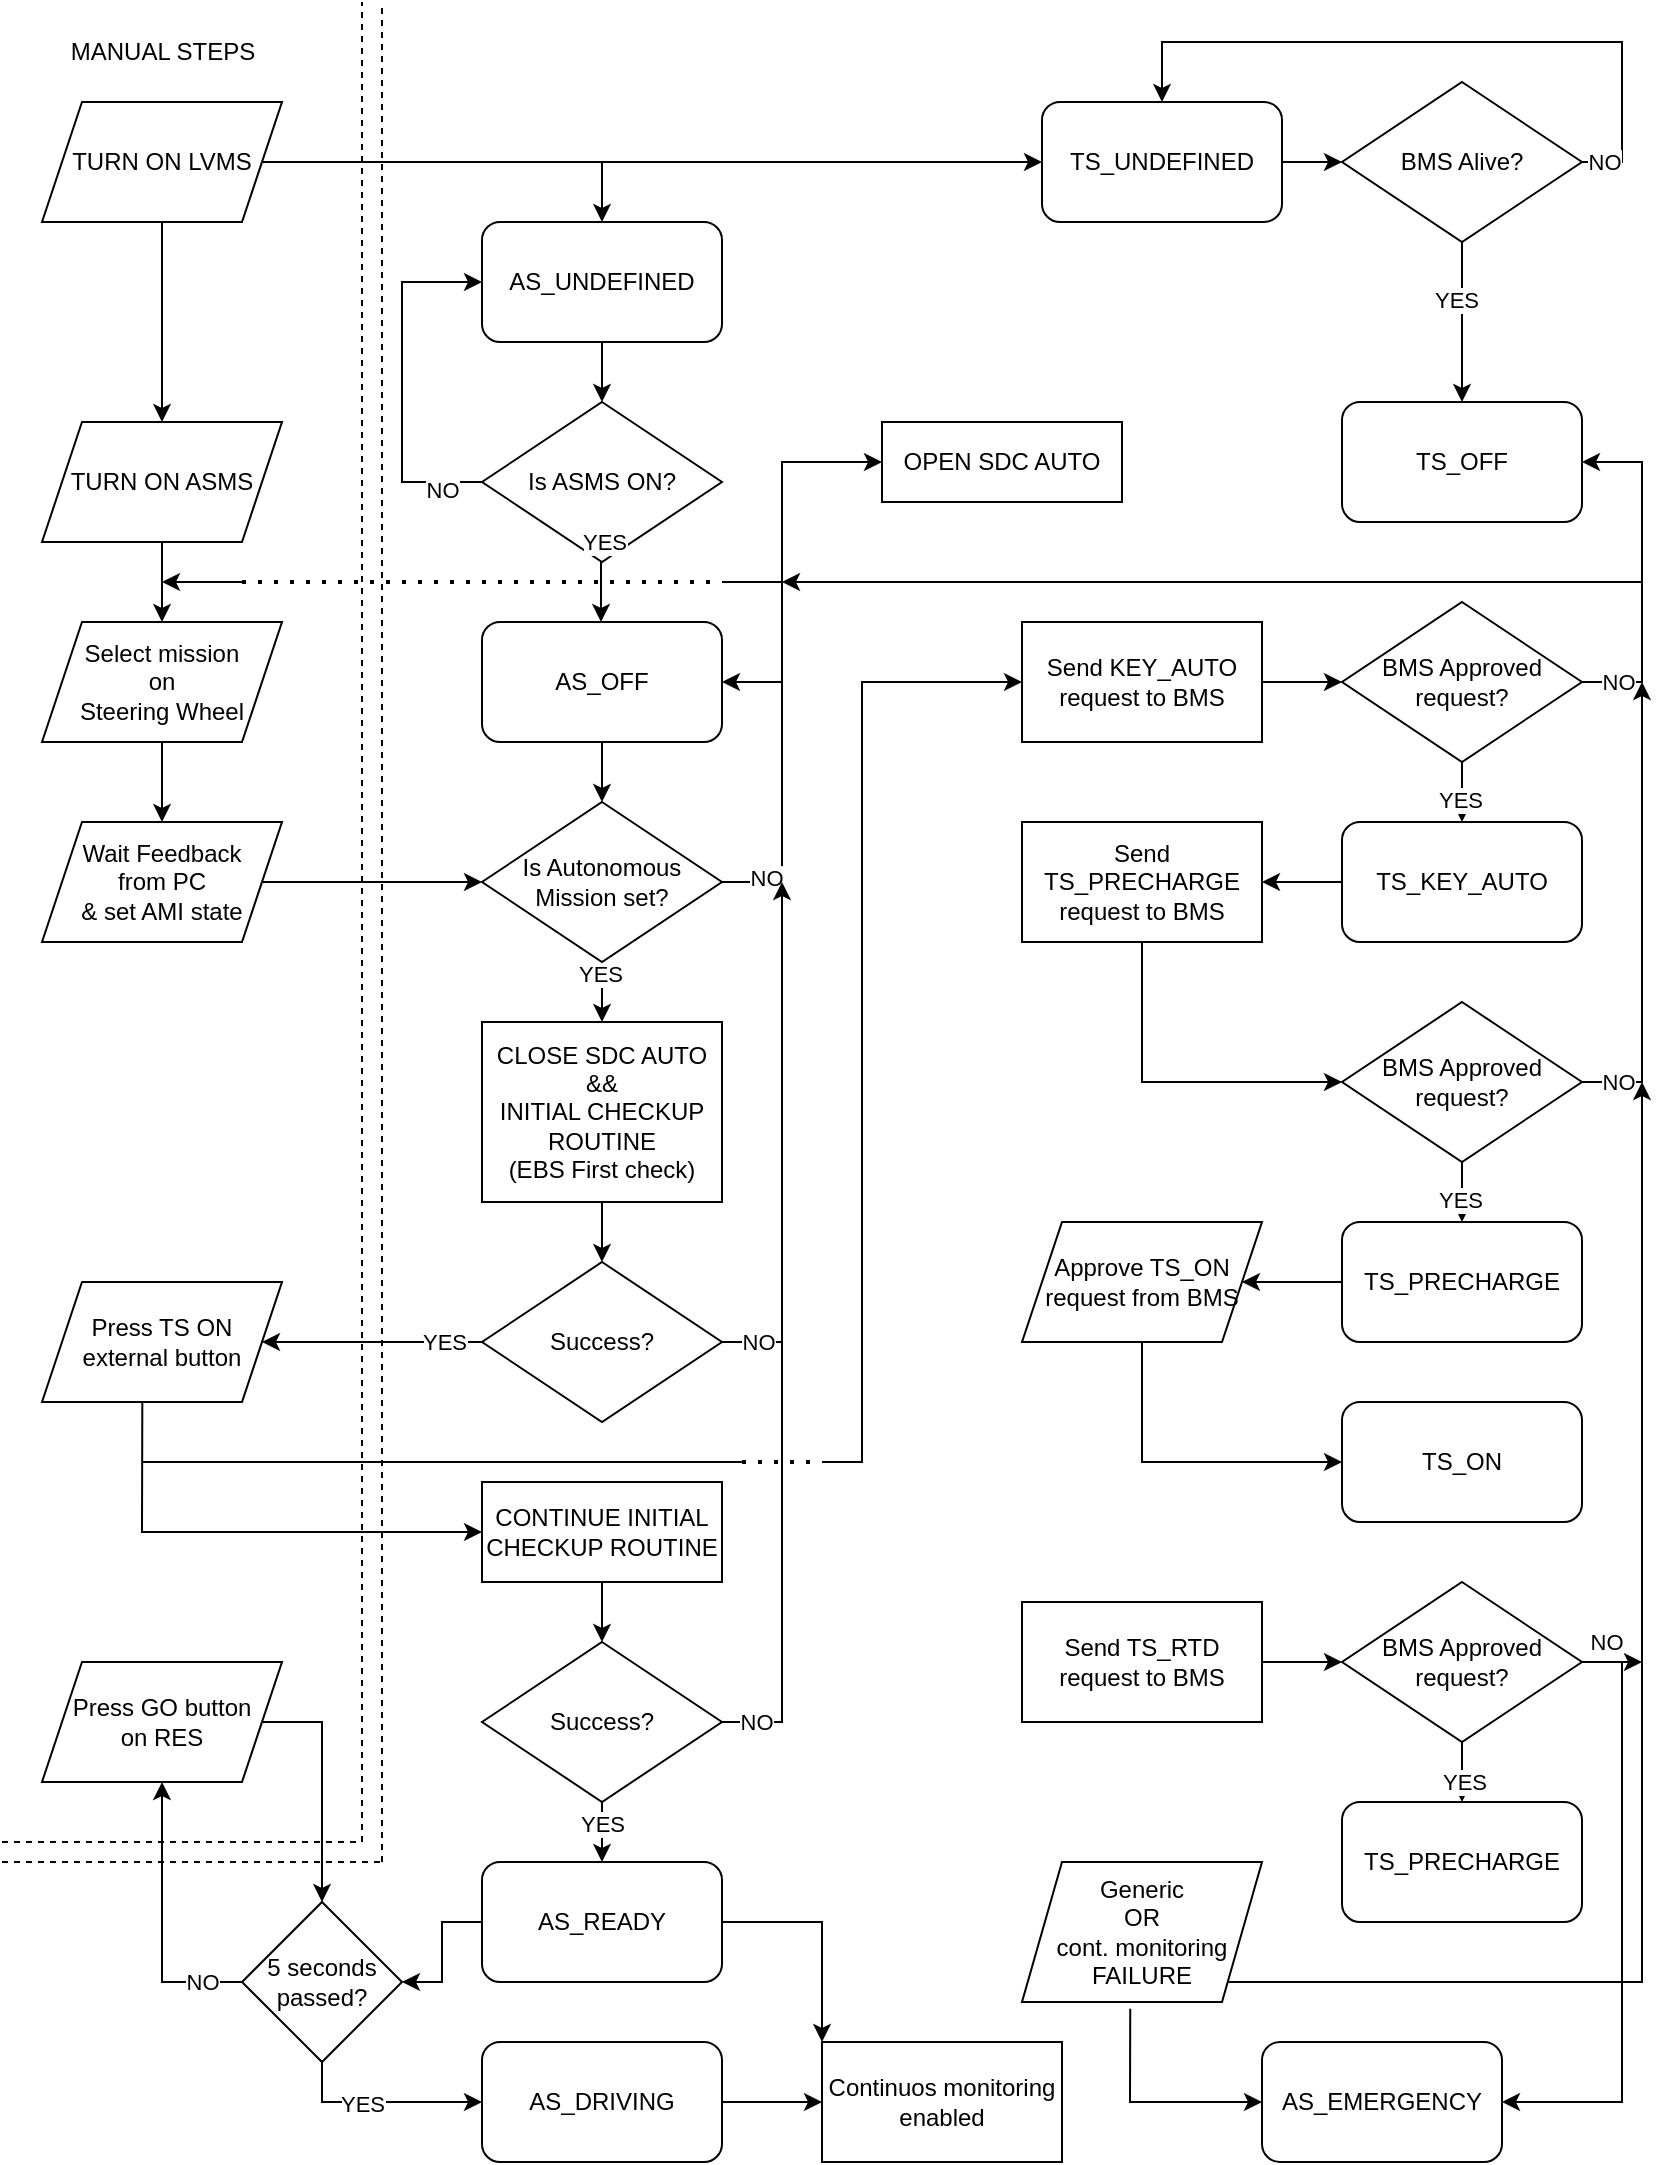 <mxfile version="21.5.2" type="github">
  <diagram id="wFE0QG_FPsp0jaGvCLVb" name="Page-1">
    <mxGraphModel dx="1847" dy="1017" grid="1" gridSize="10" guides="1" tooltips="1" connect="1" arrows="1" fold="1" page="1" pageScale="1" pageWidth="850" pageHeight="1100" math="0" shadow="0">
      <root>
        <mxCell id="0" />
        <mxCell id="1" parent="0" />
        <mxCell id="HtQzeRCKGmPrhKEDWQ4s-1" value="AS_UNDEFINED" style="rounded=1;whiteSpace=wrap;html=1;" vertex="1" parent="1">
          <mxGeometry x="240" y="110" width="120" height="60" as="geometry" />
        </mxCell>
        <mxCell id="HtQzeRCKGmPrhKEDWQ4s-166" value="" style="edgeStyle=orthogonalEdgeStyle;rounded=0;orthogonalLoop=1;jettySize=auto;html=1;" edge="1" parent="1" source="HtQzeRCKGmPrhKEDWQ4s-5" target="HtQzeRCKGmPrhKEDWQ4s-12">
          <mxGeometry relative="1" as="geometry" />
        </mxCell>
        <mxCell id="HtQzeRCKGmPrhKEDWQ4s-5" value="TS_UNDEFINED" style="rounded=1;whiteSpace=wrap;html=1;" vertex="1" parent="1">
          <mxGeometry x="520" y="50" width="120" height="60" as="geometry" />
        </mxCell>
        <mxCell id="HtQzeRCKGmPrhKEDWQ4s-6" value="" style="endArrow=classic;html=1;rounded=0;entryX=0;entryY=0.5;entryDx=0;entryDy=0;" edge="1" parent="1" target="HtQzeRCKGmPrhKEDWQ4s-5">
          <mxGeometry width="50" height="50" relative="1" as="geometry">
            <mxPoint x="300" y="80" as="sourcePoint" />
            <mxPoint x="570" y="270" as="targetPoint" />
            <Array as="points">
              <mxPoint x="390" y="80" />
            </Array>
          </mxGeometry>
        </mxCell>
        <mxCell id="HtQzeRCKGmPrhKEDWQ4s-46" value="" style="edgeStyle=orthogonalEdgeStyle;rounded=0;orthogonalLoop=1;jettySize=auto;html=1;" edge="1" parent="1" source="HtQzeRCKGmPrhKEDWQ4s-8" target="HtQzeRCKGmPrhKEDWQ4s-45">
          <mxGeometry relative="1" as="geometry" />
        </mxCell>
        <mxCell id="HtQzeRCKGmPrhKEDWQ4s-8" value="TURN ON LVMS" style="shape=parallelogram;perimeter=parallelogramPerimeter;whiteSpace=wrap;html=1;fixedSize=1;" vertex="1" parent="1">
          <mxGeometry x="20" y="50" width="120" height="60" as="geometry" />
        </mxCell>
        <mxCell id="HtQzeRCKGmPrhKEDWQ4s-169" value="" style="edgeStyle=orthogonalEdgeStyle;rounded=0;orthogonalLoop=1;jettySize=auto;html=1;" edge="1" parent="1" source="HtQzeRCKGmPrhKEDWQ4s-12" target="HtQzeRCKGmPrhKEDWQ4s-19">
          <mxGeometry relative="1" as="geometry" />
        </mxCell>
        <mxCell id="HtQzeRCKGmPrhKEDWQ4s-170" value="YES" style="edgeLabel;html=1;align=center;verticalAlign=middle;resizable=0;points=[];" vertex="1" connectable="0" parent="HtQzeRCKGmPrhKEDWQ4s-169">
          <mxGeometry x="-0.293" y="-3" relative="1" as="geometry">
            <mxPoint as="offset" />
          </mxGeometry>
        </mxCell>
        <mxCell id="HtQzeRCKGmPrhKEDWQ4s-12" value="BMS Alive?" style="rhombus;whiteSpace=wrap;html=1;" vertex="1" parent="1">
          <mxGeometry x="670" y="40" width="120" height="80" as="geometry" />
        </mxCell>
        <mxCell id="HtQzeRCKGmPrhKEDWQ4s-19" value="TS_OFF" style="rounded=1;whiteSpace=wrap;html=1;" vertex="1" parent="1">
          <mxGeometry x="670" y="200" width="120" height="60" as="geometry" />
        </mxCell>
        <mxCell id="HtQzeRCKGmPrhKEDWQ4s-20" value="Is ASMS ON?" style="rhombus;whiteSpace=wrap;html=1;" vertex="1" parent="1">
          <mxGeometry x="240" y="200" width="120" height="80" as="geometry" />
        </mxCell>
        <mxCell id="HtQzeRCKGmPrhKEDWQ4s-21" value="" style="endArrow=classic;html=1;rounded=0;exitX=0.5;exitY=1;exitDx=0;exitDy=0;entryX=0.5;entryY=0;entryDx=0;entryDy=0;" edge="1" parent="1" source="HtQzeRCKGmPrhKEDWQ4s-1" target="HtQzeRCKGmPrhKEDWQ4s-20">
          <mxGeometry width="50" height="50" relative="1" as="geometry">
            <mxPoint x="560" y="370" as="sourcePoint" />
            <mxPoint x="610" y="320" as="targetPoint" />
          </mxGeometry>
        </mxCell>
        <mxCell id="HtQzeRCKGmPrhKEDWQ4s-22" value="" style="endArrow=classic;html=1;rounded=0;exitX=0;exitY=0.5;exitDx=0;exitDy=0;entryX=0;entryY=0.5;entryDx=0;entryDy=0;" edge="1" parent="1" source="HtQzeRCKGmPrhKEDWQ4s-20" target="HtQzeRCKGmPrhKEDWQ4s-1">
          <mxGeometry width="50" height="50" relative="1" as="geometry">
            <mxPoint x="560" y="370" as="sourcePoint" />
            <mxPoint x="200" y="140" as="targetPoint" />
            <Array as="points">
              <mxPoint x="200" y="240" />
              <mxPoint x="200" y="140" />
            </Array>
          </mxGeometry>
        </mxCell>
        <mxCell id="HtQzeRCKGmPrhKEDWQ4s-23" value="NO" style="edgeLabel;html=1;align=center;verticalAlign=middle;resizable=0;points=[];" vertex="1" connectable="0" parent="HtQzeRCKGmPrhKEDWQ4s-22">
          <mxGeometry x="-0.771" y="4" relative="1" as="geometry">
            <mxPoint as="offset" />
          </mxGeometry>
        </mxCell>
        <mxCell id="HtQzeRCKGmPrhKEDWQ4s-34" value="" style="endArrow=classic;html=1;rounded=0;exitX=0.5;exitY=1;exitDx=0;exitDy=0;entryX=0.5;entryY=0;entryDx=0;entryDy=0;" edge="1" parent="1">
          <mxGeometry width="50" height="50" relative="1" as="geometry">
            <mxPoint x="299.5" y="280" as="sourcePoint" />
            <mxPoint x="299.5" y="310" as="targetPoint" />
          </mxGeometry>
        </mxCell>
        <mxCell id="HtQzeRCKGmPrhKEDWQ4s-40" value="YES" style="edgeLabel;html=1;align=center;verticalAlign=middle;resizable=0;points=[];" vertex="1" connectable="0" parent="HtQzeRCKGmPrhKEDWQ4s-34">
          <mxGeometry x="-0.254" y="1" relative="1" as="geometry">
            <mxPoint y="-21" as="offset" />
          </mxGeometry>
        </mxCell>
        <mxCell id="HtQzeRCKGmPrhKEDWQ4s-51" value="" style="edgeStyle=orthogonalEdgeStyle;rounded=0;orthogonalLoop=1;jettySize=auto;html=1;" edge="1" parent="1" source="HtQzeRCKGmPrhKEDWQ4s-38" target="HtQzeRCKGmPrhKEDWQ4s-50">
          <mxGeometry relative="1" as="geometry" />
        </mxCell>
        <mxCell id="HtQzeRCKGmPrhKEDWQ4s-38" value="AS_OFF" style="rounded=1;whiteSpace=wrap;html=1;" vertex="1" parent="1">
          <mxGeometry x="240" y="310" width="120" height="60" as="geometry" />
        </mxCell>
        <mxCell id="HtQzeRCKGmPrhKEDWQ4s-49" value="" style="edgeStyle=orthogonalEdgeStyle;rounded=0;orthogonalLoop=1;jettySize=auto;html=1;" edge="1" parent="1" source="HtQzeRCKGmPrhKEDWQ4s-41" target="HtQzeRCKGmPrhKEDWQ4s-48">
          <mxGeometry relative="1" as="geometry" />
        </mxCell>
        <mxCell id="HtQzeRCKGmPrhKEDWQ4s-41" value="Select mission&lt;br&gt;on&lt;br&gt;Steering Wheel" style="shape=parallelogram;perimeter=parallelogramPerimeter;whiteSpace=wrap;html=1;fixedSize=1;" vertex="1" parent="1">
          <mxGeometry x="20" y="310" width="120" height="60" as="geometry" />
        </mxCell>
        <mxCell id="HtQzeRCKGmPrhKEDWQ4s-47" value="" style="edgeStyle=orthogonalEdgeStyle;rounded=0;orthogonalLoop=1;jettySize=auto;html=1;" edge="1" parent="1" source="HtQzeRCKGmPrhKEDWQ4s-45" target="HtQzeRCKGmPrhKEDWQ4s-41">
          <mxGeometry relative="1" as="geometry" />
        </mxCell>
        <mxCell id="HtQzeRCKGmPrhKEDWQ4s-45" value="TURN ON ASMS" style="shape=parallelogram;perimeter=parallelogramPerimeter;whiteSpace=wrap;html=1;fixedSize=1;" vertex="1" parent="1">
          <mxGeometry x="20" y="210" width="120" height="60" as="geometry" />
        </mxCell>
        <mxCell id="HtQzeRCKGmPrhKEDWQ4s-52" value="" style="edgeStyle=orthogonalEdgeStyle;rounded=0;orthogonalLoop=1;jettySize=auto;html=1;entryX=0;entryY=0.5;entryDx=0;entryDy=0;" edge="1" parent="1" source="HtQzeRCKGmPrhKEDWQ4s-48" target="HtQzeRCKGmPrhKEDWQ4s-50">
          <mxGeometry relative="1" as="geometry">
            <Array as="points">
              <mxPoint x="210" y="440" />
              <mxPoint x="210" y="440" />
            </Array>
          </mxGeometry>
        </mxCell>
        <mxCell id="HtQzeRCKGmPrhKEDWQ4s-48" value="Wait Feedback&lt;br&gt;from PC&lt;br&gt;&amp;amp; set AMI state" style="shape=parallelogram;perimeter=parallelogramPerimeter;whiteSpace=wrap;html=1;fixedSize=1;" vertex="1" parent="1">
          <mxGeometry x="20" y="410" width="120" height="60" as="geometry" />
        </mxCell>
        <mxCell id="HtQzeRCKGmPrhKEDWQ4s-57" value="" style="edgeStyle=orthogonalEdgeStyle;rounded=0;orthogonalLoop=1;jettySize=auto;html=1;" edge="1" parent="1" source="HtQzeRCKGmPrhKEDWQ4s-50" target="HtQzeRCKGmPrhKEDWQ4s-55">
          <mxGeometry relative="1" as="geometry" />
        </mxCell>
        <mxCell id="HtQzeRCKGmPrhKEDWQ4s-58" value="YES" style="edgeLabel;html=1;align=center;verticalAlign=middle;resizable=0;points=[];" vertex="1" connectable="0" parent="HtQzeRCKGmPrhKEDWQ4s-57">
          <mxGeometry x="-0.775" y="-1" relative="1" as="geometry">
            <mxPoint as="offset" />
          </mxGeometry>
        </mxCell>
        <mxCell id="HtQzeRCKGmPrhKEDWQ4s-50" value="Is Autonomous Mission set?" style="rhombus;whiteSpace=wrap;html=1;" vertex="1" parent="1">
          <mxGeometry x="240" y="400" width="120" height="80" as="geometry" />
        </mxCell>
        <mxCell id="HtQzeRCKGmPrhKEDWQ4s-53" value="" style="endArrow=classic;html=1;rounded=0;exitX=1;exitY=0.5;exitDx=0;exitDy=0;" edge="1" parent="1" source="HtQzeRCKGmPrhKEDWQ4s-50">
          <mxGeometry width="50" height="50" relative="1" as="geometry">
            <mxPoint x="390" y="340" as="sourcePoint" />
            <mxPoint x="360" y="340" as="targetPoint" />
            <Array as="points">
              <mxPoint x="390" y="440" />
              <mxPoint x="390" y="390" />
              <mxPoint x="390" y="340" />
            </Array>
          </mxGeometry>
        </mxCell>
        <mxCell id="HtQzeRCKGmPrhKEDWQ4s-54" value="NO" style="edgeLabel;html=1;align=center;verticalAlign=middle;resizable=0;points=[];" vertex="1" connectable="0" parent="HtQzeRCKGmPrhKEDWQ4s-53">
          <mxGeometry x="-0.73" y="2" relative="1" as="geometry">
            <mxPoint as="offset" />
          </mxGeometry>
        </mxCell>
        <mxCell id="HtQzeRCKGmPrhKEDWQ4s-65" value="" style="edgeStyle=orthogonalEdgeStyle;rounded=0;orthogonalLoop=1;jettySize=auto;html=1;" edge="1" parent="1" source="HtQzeRCKGmPrhKEDWQ4s-55" target="HtQzeRCKGmPrhKEDWQ4s-61">
          <mxGeometry relative="1" as="geometry" />
        </mxCell>
        <mxCell id="HtQzeRCKGmPrhKEDWQ4s-55" value="CLOSE SDC AUTO&lt;br&gt;&amp;amp;&amp;amp;&lt;br&gt;INITIAL CHECKUP ROUTINE&lt;br&gt;(EBS First check)" style="rounded=0;whiteSpace=wrap;html=1;" vertex="1" parent="1">
          <mxGeometry x="240" y="510" width="120" height="90" as="geometry" />
        </mxCell>
        <mxCell id="HtQzeRCKGmPrhKEDWQ4s-59" value="Press TS ON&lt;br&gt;external button" style="shape=parallelogram;perimeter=parallelogramPerimeter;whiteSpace=wrap;html=1;fixedSize=1;" vertex="1" parent="1">
          <mxGeometry x="20" y="640" width="120" height="60" as="geometry" />
        </mxCell>
        <mxCell id="HtQzeRCKGmPrhKEDWQ4s-61" value="Success?" style="rhombus;whiteSpace=wrap;html=1;" vertex="1" parent="1">
          <mxGeometry x="240" y="630" width="120" height="80" as="geometry" />
        </mxCell>
        <mxCell id="HtQzeRCKGmPrhKEDWQ4s-67" value="" style="endArrow=classic;html=1;rounded=0;exitX=1;exitY=0.5;exitDx=0;exitDy=0;" edge="1" parent="1" source="HtQzeRCKGmPrhKEDWQ4s-61">
          <mxGeometry width="50" height="50" relative="1" as="geometry">
            <mxPoint x="390" y="590" as="sourcePoint" />
            <mxPoint x="390" y="440" as="targetPoint" />
            <Array as="points">
              <mxPoint x="390" y="670" />
            </Array>
          </mxGeometry>
        </mxCell>
        <mxCell id="HtQzeRCKGmPrhKEDWQ4s-68" value="NO" style="edgeLabel;html=1;align=center;verticalAlign=middle;resizable=0;points=[];" vertex="1" connectable="0" parent="HtQzeRCKGmPrhKEDWQ4s-67">
          <mxGeometry x="-0.866" relative="1" as="geometry">
            <mxPoint as="offset" />
          </mxGeometry>
        </mxCell>
        <mxCell id="HtQzeRCKGmPrhKEDWQ4s-71" value="" style="endArrow=none;html=1;rounded=0;" edge="1" parent="1">
          <mxGeometry width="50" height="50" relative="1" as="geometry">
            <mxPoint x="390" y="340" as="sourcePoint" />
            <mxPoint x="360" y="290" as="targetPoint" />
            <Array as="points">
              <mxPoint x="390" y="290" />
            </Array>
          </mxGeometry>
        </mxCell>
        <mxCell id="HtQzeRCKGmPrhKEDWQ4s-72" value="" style="endArrow=none;dashed=1;html=1;dashPattern=1 3;strokeWidth=2;rounded=0;" edge="1" parent="1">
          <mxGeometry width="50" height="50" relative="1" as="geometry">
            <mxPoint x="120" y="290" as="sourcePoint" />
            <mxPoint x="360" y="290" as="targetPoint" />
          </mxGeometry>
        </mxCell>
        <mxCell id="HtQzeRCKGmPrhKEDWQ4s-73" value="" style="endArrow=classic;html=1;rounded=0;" edge="1" parent="1">
          <mxGeometry width="50" height="50" relative="1" as="geometry">
            <mxPoint x="120" y="290" as="sourcePoint" />
            <mxPoint x="80" y="290" as="targetPoint" />
          </mxGeometry>
        </mxCell>
        <mxCell id="HtQzeRCKGmPrhKEDWQ4s-74" value="" style="endArrow=classic;html=1;rounded=0;exitX=0;exitY=0.5;exitDx=0;exitDy=0;entryX=1;entryY=0.5;entryDx=0;entryDy=0;" edge="1" parent="1" source="HtQzeRCKGmPrhKEDWQ4s-61" target="HtQzeRCKGmPrhKEDWQ4s-59">
          <mxGeometry width="50" height="50" relative="1" as="geometry">
            <mxPoint x="390" y="590" as="sourcePoint" />
            <mxPoint x="440" y="540" as="targetPoint" />
          </mxGeometry>
        </mxCell>
        <mxCell id="HtQzeRCKGmPrhKEDWQ4s-75" value="YES" style="edgeLabel;html=1;align=center;verticalAlign=middle;resizable=0;points=[];" vertex="1" connectable="0" parent="HtQzeRCKGmPrhKEDWQ4s-74">
          <mxGeometry x="0.065" y="2" relative="1" as="geometry">
            <mxPoint x="39" y="-2" as="offset" />
          </mxGeometry>
        </mxCell>
        <mxCell id="HtQzeRCKGmPrhKEDWQ4s-79" value="" style="edgeStyle=orthogonalEdgeStyle;rounded=0;orthogonalLoop=1;jettySize=auto;html=1;" edge="1" parent="1" source="HtQzeRCKGmPrhKEDWQ4s-76" target="HtQzeRCKGmPrhKEDWQ4s-78">
          <mxGeometry relative="1" as="geometry" />
        </mxCell>
        <mxCell id="HtQzeRCKGmPrhKEDWQ4s-76" value="CONTINUE INITIAL CHECKUP ROUTINE" style="rounded=0;whiteSpace=wrap;html=1;" vertex="1" parent="1">
          <mxGeometry x="240" y="740" width="120" height="50" as="geometry" />
        </mxCell>
        <mxCell id="HtQzeRCKGmPrhKEDWQ4s-77" value="" style="endArrow=classic;html=1;rounded=0;exitX=0.418;exitY=1.008;exitDx=0;exitDy=0;exitPerimeter=0;entryX=0;entryY=0.5;entryDx=0;entryDy=0;" edge="1" parent="1" source="HtQzeRCKGmPrhKEDWQ4s-59" target="HtQzeRCKGmPrhKEDWQ4s-76">
          <mxGeometry width="50" height="50" relative="1" as="geometry">
            <mxPoint x="390" y="660" as="sourcePoint" />
            <mxPoint x="440" y="610" as="targetPoint" />
            <Array as="points">
              <mxPoint x="70" y="765" />
            </Array>
          </mxGeometry>
        </mxCell>
        <mxCell id="HtQzeRCKGmPrhKEDWQ4s-78" value="Success?" style="rhombus;whiteSpace=wrap;html=1;" vertex="1" parent="1">
          <mxGeometry x="240" y="820" width="120" height="80" as="geometry" />
        </mxCell>
        <mxCell id="HtQzeRCKGmPrhKEDWQ4s-80" value="" style="endArrow=none;html=1;rounded=0;exitX=1;exitY=0.5;exitDx=0;exitDy=0;" edge="1" parent="1" source="HtQzeRCKGmPrhKEDWQ4s-78">
          <mxGeometry width="50" height="50" relative="1" as="geometry">
            <mxPoint x="390" y="770" as="sourcePoint" />
            <mxPoint x="390" y="670" as="targetPoint" />
            <Array as="points">
              <mxPoint x="390" y="860" />
            </Array>
          </mxGeometry>
        </mxCell>
        <mxCell id="HtQzeRCKGmPrhKEDWQ4s-81" value="NO" style="edgeLabel;html=1;align=center;verticalAlign=middle;resizable=0;points=[];" vertex="1" connectable="0" parent="HtQzeRCKGmPrhKEDWQ4s-80">
          <mxGeometry x="-0.851" relative="1" as="geometry">
            <mxPoint as="offset" />
          </mxGeometry>
        </mxCell>
        <mxCell id="HtQzeRCKGmPrhKEDWQ4s-84" value="OPEN SDC AUTO" style="rounded=0;whiteSpace=wrap;html=1;" vertex="1" parent="1">
          <mxGeometry x="440" y="210" width="120" height="40" as="geometry" />
        </mxCell>
        <mxCell id="HtQzeRCKGmPrhKEDWQ4s-151" value="" style="edgeStyle=orthogonalEdgeStyle;rounded=0;orthogonalLoop=1;jettySize=auto;html=1;" edge="1" parent="1" source="HtQzeRCKGmPrhKEDWQ4s-86" target="HtQzeRCKGmPrhKEDWQ4s-150">
          <mxGeometry relative="1" as="geometry" />
        </mxCell>
        <mxCell id="HtQzeRCKGmPrhKEDWQ4s-86" value="AS_READY" style="rounded=1;whiteSpace=wrap;html=1;" vertex="1" parent="1">
          <mxGeometry x="240" y="930" width="120" height="60" as="geometry" />
        </mxCell>
        <mxCell id="HtQzeRCKGmPrhKEDWQ4s-87" value="" style="endArrow=none;html=1;rounded=0;" edge="1" parent="1">
          <mxGeometry width="50" height="50" relative="1" as="geometry">
            <mxPoint x="70" y="730" as="sourcePoint" />
            <mxPoint x="130" y="730" as="targetPoint" />
          </mxGeometry>
        </mxCell>
        <mxCell id="HtQzeRCKGmPrhKEDWQ4s-95" value="BMS Approved request?" style="rhombus;whiteSpace=wrap;html=1;" vertex="1" parent="1">
          <mxGeometry x="670" y="300" width="120" height="80" as="geometry" />
        </mxCell>
        <mxCell id="HtQzeRCKGmPrhKEDWQ4s-99" value="" style="edgeStyle=orthogonalEdgeStyle;rounded=0;orthogonalLoop=1;jettySize=auto;html=1;exitX=0.5;exitY=1;exitDx=0;exitDy=0;" edge="1" parent="1" target="HtQzeRCKGmPrhKEDWQ4s-101" source="HtQzeRCKGmPrhKEDWQ4s-95">
          <mxGeometry relative="1" as="geometry">
            <mxPoint x="730" y="470" as="sourcePoint" />
          </mxGeometry>
        </mxCell>
        <mxCell id="HtQzeRCKGmPrhKEDWQ4s-100" value="YES" style="edgeLabel;html=1;align=center;verticalAlign=middle;resizable=0;points=[];" vertex="1" connectable="0" parent="HtQzeRCKGmPrhKEDWQ4s-99">
          <mxGeometry x="0.54" y="-1" relative="1" as="geometry">
            <mxPoint as="offset" />
          </mxGeometry>
        </mxCell>
        <mxCell id="HtQzeRCKGmPrhKEDWQ4s-116" value="" style="edgeStyle=orthogonalEdgeStyle;rounded=0;orthogonalLoop=1;jettySize=auto;html=1;" edge="1" parent="1" source="HtQzeRCKGmPrhKEDWQ4s-101" target="HtQzeRCKGmPrhKEDWQ4s-112">
          <mxGeometry relative="1" as="geometry" />
        </mxCell>
        <mxCell id="HtQzeRCKGmPrhKEDWQ4s-101" value="TS_KEY_AUTO" style="rounded=1;whiteSpace=wrap;html=1;" vertex="1" parent="1">
          <mxGeometry x="670" y="410" width="120" height="60" as="geometry" />
        </mxCell>
        <mxCell id="HtQzeRCKGmPrhKEDWQ4s-110" value="Continuos monitoring enabled" style="rounded=0;whiteSpace=wrap;html=1;" vertex="1" parent="1">
          <mxGeometry x="410" y="1020" width="120" height="60" as="geometry" />
        </mxCell>
        <mxCell id="HtQzeRCKGmPrhKEDWQ4s-112" value="Send TS_PRECHARGE request to BMS" style="rounded=0;whiteSpace=wrap;html=1;" vertex="1" parent="1">
          <mxGeometry x="510" y="410" width="120" height="60" as="geometry" />
        </mxCell>
        <mxCell id="HtQzeRCKGmPrhKEDWQ4s-114" value="" style="endArrow=classic;html=1;rounded=0;entryX=0;entryY=0.5;entryDx=0;entryDy=0;" edge="1" parent="1" target="HtQzeRCKGmPrhKEDWQ4s-102">
          <mxGeometry width="50" height="50" relative="1" as="geometry">
            <mxPoint x="410" y="730" as="sourcePoint" />
            <mxPoint x="630" y="430" as="targetPoint" />
            <Array as="points">
              <mxPoint x="430" y="730" />
              <mxPoint x="430" y="340" />
            </Array>
          </mxGeometry>
        </mxCell>
        <mxCell id="HtQzeRCKGmPrhKEDWQ4s-102" value="Send KEY_AUTO request to BMS" style="rounded=0;whiteSpace=wrap;html=1;" vertex="1" parent="1">
          <mxGeometry x="510" y="310" width="120" height="60" as="geometry" />
        </mxCell>
        <mxCell id="HtQzeRCKGmPrhKEDWQ4s-115" value="" style="endArrow=classic;html=1;rounded=0;exitX=1;exitY=0.5;exitDx=0;exitDy=0;entryX=0;entryY=0.5;entryDx=0;entryDy=0;" edge="1" parent="1" source="HtQzeRCKGmPrhKEDWQ4s-102" target="HtQzeRCKGmPrhKEDWQ4s-95">
          <mxGeometry width="50" height="50" relative="1" as="geometry">
            <mxPoint x="430" y="580" as="sourcePoint" />
            <mxPoint x="480" y="530" as="targetPoint" />
          </mxGeometry>
        </mxCell>
        <mxCell id="HtQzeRCKGmPrhKEDWQ4s-117" value="" style="endArrow=classic;html=1;rounded=0;exitX=1;exitY=0.5;exitDx=0;exitDy=0;entryX=1;entryY=0.5;entryDx=0;entryDy=0;" edge="1" parent="1" source="HtQzeRCKGmPrhKEDWQ4s-95" target="HtQzeRCKGmPrhKEDWQ4s-19">
          <mxGeometry width="50" height="50" relative="1" as="geometry">
            <mxPoint x="430" y="560" as="sourcePoint" />
            <mxPoint x="830" y="330" as="targetPoint" />
            <Array as="points">
              <mxPoint x="820" y="340" />
              <mxPoint x="820" y="230" />
            </Array>
          </mxGeometry>
        </mxCell>
        <mxCell id="HtQzeRCKGmPrhKEDWQ4s-118" value="NO" style="edgeLabel;html=1;align=center;verticalAlign=middle;resizable=0;points=[];" vertex="1" connectable="0" parent="HtQzeRCKGmPrhKEDWQ4s-117">
          <mxGeometry x="-0.795" relative="1" as="geometry">
            <mxPoint as="offset" />
          </mxGeometry>
        </mxCell>
        <mxCell id="HtQzeRCKGmPrhKEDWQ4s-120" value="" style="endArrow=classic;html=1;rounded=0;" edge="1" parent="1">
          <mxGeometry width="50" height="50" relative="1" as="geometry">
            <mxPoint x="820" y="290" as="sourcePoint" />
            <mxPoint x="390" y="290" as="targetPoint" />
          </mxGeometry>
        </mxCell>
        <mxCell id="HtQzeRCKGmPrhKEDWQ4s-121" value="BMS Approved request?" style="rhombus;whiteSpace=wrap;html=1;" vertex="1" parent="1">
          <mxGeometry x="670" y="500" width="120" height="80" as="geometry" />
        </mxCell>
        <mxCell id="HtQzeRCKGmPrhKEDWQ4s-122" value="" style="edgeStyle=orthogonalEdgeStyle;rounded=0;orthogonalLoop=1;jettySize=auto;html=1;exitX=0.5;exitY=1;exitDx=0;exitDy=0;" edge="1" parent="1" source="HtQzeRCKGmPrhKEDWQ4s-121" target="HtQzeRCKGmPrhKEDWQ4s-124">
          <mxGeometry relative="1" as="geometry">
            <mxPoint x="730" y="770" as="sourcePoint" />
          </mxGeometry>
        </mxCell>
        <mxCell id="HtQzeRCKGmPrhKEDWQ4s-123" value="YES" style="edgeLabel;html=1;align=center;verticalAlign=middle;resizable=0;points=[];" vertex="1" connectable="0" parent="HtQzeRCKGmPrhKEDWQ4s-122">
          <mxGeometry x="0.54" y="-1" relative="1" as="geometry">
            <mxPoint as="offset" />
          </mxGeometry>
        </mxCell>
        <mxCell id="HtQzeRCKGmPrhKEDWQ4s-131" value="" style="edgeStyle=orthogonalEdgeStyle;rounded=0;orthogonalLoop=1;jettySize=auto;html=1;" edge="1" parent="1" source="HtQzeRCKGmPrhKEDWQ4s-124" target="HtQzeRCKGmPrhKEDWQ4s-130">
          <mxGeometry relative="1" as="geometry" />
        </mxCell>
        <mxCell id="HtQzeRCKGmPrhKEDWQ4s-124" value="TS_PRECHARGE" style="rounded=1;whiteSpace=wrap;html=1;" vertex="1" parent="1">
          <mxGeometry x="670" y="610" width="120" height="60" as="geometry" />
        </mxCell>
        <mxCell id="HtQzeRCKGmPrhKEDWQ4s-126" value="" style="endArrow=classic;html=1;rounded=0;entryX=0;entryY=0.5;entryDx=0;entryDy=0;exitX=0.5;exitY=1;exitDx=0;exitDy=0;" edge="1" parent="1" source="HtQzeRCKGmPrhKEDWQ4s-112" target="HtQzeRCKGmPrhKEDWQ4s-121">
          <mxGeometry width="50" height="50" relative="1" as="geometry">
            <mxPoint x="430" y="460" as="sourcePoint" />
            <mxPoint x="480" y="410" as="targetPoint" />
            <Array as="points">
              <mxPoint x="570" y="540" />
            </Array>
          </mxGeometry>
        </mxCell>
        <mxCell id="HtQzeRCKGmPrhKEDWQ4s-127" value="" style="endArrow=classic;html=1;rounded=0;exitX=1;exitY=0.5;exitDx=0;exitDy=0;" edge="1" parent="1" source="HtQzeRCKGmPrhKEDWQ4s-121">
          <mxGeometry width="50" height="50" relative="1" as="geometry">
            <mxPoint x="430" y="460" as="sourcePoint" />
            <mxPoint x="820" y="340" as="targetPoint" />
            <Array as="points">
              <mxPoint x="820" y="540" />
            </Array>
          </mxGeometry>
        </mxCell>
        <mxCell id="HtQzeRCKGmPrhKEDWQ4s-129" value="NO" style="edgeLabel;html=1;align=center;verticalAlign=middle;resizable=0;points=[];" vertex="1" connectable="0" parent="HtQzeRCKGmPrhKEDWQ4s-127">
          <mxGeometry x="-0.843" relative="1" as="geometry">
            <mxPoint as="offset" />
          </mxGeometry>
        </mxCell>
        <mxCell id="HtQzeRCKGmPrhKEDWQ4s-130" value="Approve TS_ON request from BMS" style="shape=parallelogram;perimeter=parallelogramPerimeter;whiteSpace=wrap;html=1;fixedSize=1;" vertex="1" parent="1">
          <mxGeometry x="510" y="610" width="120" height="60" as="geometry" />
        </mxCell>
        <mxCell id="HtQzeRCKGmPrhKEDWQ4s-132" value="" style="endArrow=classic;html=1;rounded=0;exitX=0.5;exitY=1;exitDx=0;exitDy=0;entryX=0.5;entryY=0;entryDx=0;entryDy=0;" edge="1" parent="1" source="HtQzeRCKGmPrhKEDWQ4s-78" target="HtQzeRCKGmPrhKEDWQ4s-86">
          <mxGeometry width="50" height="50" relative="1" as="geometry">
            <mxPoint x="390" y="990" as="sourcePoint" />
            <mxPoint x="440" y="940" as="targetPoint" />
          </mxGeometry>
        </mxCell>
        <mxCell id="HtQzeRCKGmPrhKEDWQ4s-133" value="YES" style="edgeLabel;html=1;align=center;verticalAlign=middle;resizable=0;points=[];" vertex="1" connectable="0" parent="HtQzeRCKGmPrhKEDWQ4s-132">
          <mxGeometry x="-0.313" relative="1" as="geometry">
            <mxPoint as="offset" />
          </mxGeometry>
        </mxCell>
        <mxCell id="HtQzeRCKGmPrhKEDWQ4s-134" value="" style="endArrow=classic;html=1;rounded=0;exitX=0.5;exitY=1;exitDx=0;exitDy=0;entryX=0;entryY=0.5;entryDx=0;entryDy=0;" edge="1" parent="1" source="HtQzeRCKGmPrhKEDWQ4s-130" target="HtQzeRCKGmPrhKEDWQ4s-135">
          <mxGeometry width="50" height="50" relative="1" as="geometry">
            <mxPoint x="430" y="890" as="sourcePoint" />
            <mxPoint x="570" y="700" as="targetPoint" />
            <Array as="points">
              <mxPoint x="570" y="730" />
            </Array>
          </mxGeometry>
        </mxCell>
        <mxCell id="HtQzeRCKGmPrhKEDWQ4s-135" value="TS_ON" style="rounded=1;whiteSpace=wrap;html=1;" vertex="1" parent="1">
          <mxGeometry x="670" y="700" width="120" height="60" as="geometry" />
        </mxCell>
        <mxCell id="HtQzeRCKGmPrhKEDWQ4s-137" value="" style="endArrow=none;dashed=1;html=1;rounded=0;" edge="1" parent="1">
          <mxGeometry width="50" height="50" relative="1" as="geometry">
            <mxPoint x="190" y="930" as="sourcePoint" />
            <mxPoint x="190" as="targetPoint" />
          </mxGeometry>
        </mxCell>
        <mxCell id="HtQzeRCKGmPrhKEDWQ4s-138" value="" style="endArrow=classic;html=1;rounded=0;exitX=1;exitY=0.5;exitDx=0;exitDy=0;entryX=0.5;entryY=0;entryDx=0;entryDy=0;" edge="1" parent="1" source="HtQzeRCKGmPrhKEDWQ4s-8" target="HtQzeRCKGmPrhKEDWQ4s-1">
          <mxGeometry width="50" height="50" relative="1" as="geometry">
            <mxPoint x="390" y="190" as="sourcePoint" />
            <mxPoint x="440" y="140" as="targetPoint" />
            <Array as="points">
              <mxPoint x="300" y="80" />
            </Array>
          </mxGeometry>
        </mxCell>
        <mxCell id="HtQzeRCKGmPrhKEDWQ4s-139" value="MANUAL STEPS" style="text;html=1;align=center;verticalAlign=middle;resizable=0;points=[];autosize=1;strokeColor=none;fillColor=none;" vertex="1" parent="1">
          <mxGeometry x="20" y="10" width="120" height="30" as="geometry" />
        </mxCell>
        <mxCell id="HtQzeRCKGmPrhKEDWQ4s-141" value="" style="endArrow=none;dashed=1;html=1;rounded=0;" edge="1" parent="1">
          <mxGeometry width="50" height="50" relative="1" as="geometry">
            <mxPoint x="180" y="920" as="sourcePoint" />
            <mxPoint x="180" as="targetPoint" />
          </mxGeometry>
        </mxCell>
        <mxCell id="HtQzeRCKGmPrhKEDWQ4s-142" value="" style="endArrow=none;html=1;rounded=0;" edge="1" parent="1">
          <mxGeometry width="50" height="50" relative="1" as="geometry">
            <mxPoint x="130" y="730" as="sourcePoint" />
            <mxPoint x="370" y="730" as="targetPoint" />
          </mxGeometry>
        </mxCell>
        <mxCell id="HtQzeRCKGmPrhKEDWQ4s-143" value="" style="endArrow=none;dashed=1;html=1;dashPattern=1 3;strokeWidth=2;rounded=0;" edge="1" parent="1">
          <mxGeometry width="50" height="50" relative="1" as="geometry">
            <mxPoint x="370" y="730" as="sourcePoint" />
            <mxPoint x="410" y="730" as="targetPoint" />
          </mxGeometry>
        </mxCell>
        <mxCell id="HtQzeRCKGmPrhKEDWQ4s-144" value="Press GO button&lt;br&gt;on RES" style="shape=parallelogram;perimeter=parallelogramPerimeter;whiteSpace=wrap;html=1;fixedSize=1;" vertex="1" parent="1">
          <mxGeometry x="20" y="830" width="120" height="60" as="geometry" />
        </mxCell>
        <mxCell id="HtQzeRCKGmPrhKEDWQ4s-146" value="" style="endArrow=none;dashed=1;html=1;rounded=0;" edge="1" parent="1">
          <mxGeometry width="50" height="50" relative="1" as="geometry">
            <mxPoint y="920" as="sourcePoint" />
            <mxPoint x="180" y="920" as="targetPoint" />
          </mxGeometry>
        </mxCell>
        <mxCell id="HtQzeRCKGmPrhKEDWQ4s-148" value="" style="endArrow=none;dashed=1;html=1;rounded=0;" edge="1" parent="1">
          <mxGeometry width="50" height="50" relative="1" as="geometry">
            <mxPoint y="930" as="sourcePoint" />
            <mxPoint x="190" y="930" as="targetPoint" />
          </mxGeometry>
        </mxCell>
        <mxCell id="HtQzeRCKGmPrhKEDWQ4s-150" value="5 seconds passed?" style="rhombus;whiteSpace=wrap;html=1;" vertex="1" parent="1">
          <mxGeometry x="120" y="950" width="80" height="80" as="geometry" />
        </mxCell>
        <mxCell id="HtQzeRCKGmPrhKEDWQ4s-153" value="" style="endArrow=classic;html=1;rounded=0;entryX=0.5;entryY=0;entryDx=0;entryDy=0;" edge="1" parent="1" target="HtQzeRCKGmPrhKEDWQ4s-150">
          <mxGeometry width="50" height="50" relative="1" as="geometry">
            <mxPoint x="130" y="860" as="sourcePoint" />
            <mxPoint x="310" y="940" as="targetPoint" />
            <Array as="points">
              <mxPoint x="160" y="860" />
            </Array>
          </mxGeometry>
        </mxCell>
        <mxCell id="HtQzeRCKGmPrhKEDWQ4s-154" value="" style="endArrow=classic;html=1;rounded=0;exitX=0;exitY=0.5;exitDx=0;exitDy=0;entryX=0.5;entryY=1;entryDx=0;entryDy=0;" edge="1" parent="1" source="HtQzeRCKGmPrhKEDWQ4s-150" target="HtQzeRCKGmPrhKEDWQ4s-144">
          <mxGeometry width="50" height="50" relative="1" as="geometry">
            <mxPoint x="260" y="990" as="sourcePoint" />
            <mxPoint x="59.2" y="891.92" as="targetPoint" />
            <Array as="points">
              <mxPoint x="80" y="990" />
            </Array>
          </mxGeometry>
        </mxCell>
        <mxCell id="HtQzeRCKGmPrhKEDWQ4s-155" value="NO" style="edgeLabel;html=1;align=center;verticalAlign=middle;resizable=0;points=[];" vertex="1" connectable="0" parent="HtQzeRCKGmPrhKEDWQ4s-154">
          <mxGeometry x="-0.571" relative="1" as="geometry">
            <mxPoint x="10" as="offset" />
          </mxGeometry>
        </mxCell>
        <mxCell id="HtQzeRCKGmPrhKEDWQ4s-156" value="AS_DRIVING" style="rounded=1;whiteSpace=wrap;html=1;" vertex="1" parent="1">
          <mxGeometry x="240" y="1020" width="120" height="60" as="geometry" />
        </mxCell>
        <mxCell id="HtQzeRCKGmPrhKEDWQ4s-158" value="" style="endArrow=classic;html=1;rounded=0;entryX=0;entryY=0.5;entryDx=0;entryDy=0;exitX=0.5;exitY=1;exitDx=0;exitDy=0;" edge="1" parent="1" source="HtQzeRCKGmPrhKEDWQ4s-150" target="HtQzeRCKGmPrhKEDWQ4s-156">
          <mxGeometry width="50" height="50" relative="1" as="geometry">
            <mxPoint x="90" y="980" as="sourcePoint" />
            <mxPoint x="140" y="930" as="targetPoint" />
            <Array as="points">
              <mxPoint x="160" y="1050" />
            </Array>
          </mxGeometry>
        </mxCell>
        <mxCell id="HtQzeRCKGmPrhKEDWQ4s-159" value="YES" style="edgeLabel;html=1;align=center;verticalAlign=middle;resizable=0;points=[];" vertex="1" connectable="0" parent="HtQzeRCKGmPrhKEDWQ4s-158">
          <mxGeometry x="-0.215" y="-1" relative="1" as="geometry">
            <mxPoint as="offset" />
          </mxGeometry>
        </mxCell>
        <mxCell id="HtQzeRCKGmPrhKEDWQ4s-160" value="" style="endArrow=classic;html=1;rounded=0;exitX=1;exitY=0.5;exitDx=0;exitDy=0;entryX=0;entryY=0;entryDx=0;entryDy=0;" edge="1" parent="1" source="HtQzeRCKGmPrhKEDWQ4s-86" target="HtQzeRCKGmPrhKEDWQ4s-110">
          <mxGeometry width="50" height="50" relative="1" as="geometry">
            <mxPoint x="130" y="950" as="sourcePoint" />
            <mxPoint x="180" y="900" as="targetPoint" />
            <Array as="points">
              <mxPoint x="410" y="960" />
            </Array>
          </mxGeometry>
        </mxCell>
        <mxCell id="HtQzeRCKGmPrhKEDWQ4s-161" value="" style="endArrow=classic;html=1;rounded=0;exitX=1;exitY=0.5;exitDx=0;exitDy=0;entryX=0;entryY=0.5;entryDx=0;entryDy=0;" edge="1" parent="1" source="HtQzeRCKGmPrhKEDWQ4s-156" target="HtQzeRCKGmPrhKEDWQ4s-110">
          <mxGeometry width="50" height="50" relative="1" as="geometry">
            <mxPoint x="130" y="950" as="sourcePoint" />
            <mxPoint x="180" y="900" as="targetPoint" />
          </mxGeometry>
        </mxCell>
        <mxCell id="HtQzeRCKGmPrhKEDWQ4s-163" value="Generic&lt;br&gt;OR&lt;br&gt;cont. monitoring&lt;br&gt;FAILURE" style="shape=parallelogram;perimeter=parallelogramPerimeter;whiteSpace=wrap;html=1;fixedSize=1;" vertex="1" parent="1">
          <mxGeometry x="510" y="930" width="120" height="70" as="geometry" />
        </mxCell>
        <mxCell id="HtQzeRCKGmPrhKEDWQ4s-165" value="AS_EMERGENCY" style="rounded=1;whiteSpace=wrap;html=1;" vertex="1" parent="1">
          <mxGeometry x="630" y="1020" width="120" height="60" as="geometry" />
        </mxCell>
        <mxCell id="HtQzeRCKGmPrhKEDWQ4s-167" value="" style="endArrow=classic;html=1;rounded=0;exitX=1;exitY=0.5;exitDx=0;exitDy=0;entryX=0.5;entryY=0;entryDx=0;entryDy=0;" edge="1" parent="1" source="HtQzeRCKGmPrhKEDWQ4s-12" target="HtQzeRCKGmPrhKEDWQ4s-5">
          <mxGeometry width="50" height="50" relative="1" as="geometry">
            <mxPoint x="530" y="210" as="sourcePoint" />
            <mxPoint x="580" y="160" as="targetPoint" />
            <Array as="points">
              <mxPoint x="810" y="80" />
              <mxPoint x="810" y="20" />
              <mxPoint x="580" y="20" />
            </Array>
          </mxGeometry>
        </mxCell>
        <mxCell id="HtQzeRCKGmPrhKEDWQ4s-168" value="NO" style="edgeLabel;html=1;align=center;verticalAlign=middle;resizable=0;points=[];" vertex="1" connectable="0" parent="HtQzeRCKGmPrhKEDWQ4s-167">
          <mxGeometry x="-0.935" relative="1" as="geometry">
            <mxPoint as="offset" />
          </mxGeometry>
        </mxCell>
        <mxCell id="HtQzeRCKGmPrhKEDWQ4s-171" value="" style="endArrow=classic;html=1;rounded=0;entryX=0;entryY=0.5;entryDx=0;entryDy=0;" edge="1" parent="1" target="HtQzeRCKGmPrhKEDWQ4s-84">
          <mxGeometry width="50" height="50" relative="1" as="geometry">
            <mxPoint x="390" y="290" as="sourcePoint" />
            <mxPoint x="540" y="160" as="targetPoint" />
            <Array as="points">
              <mxPoint x="390" y="230" />
            </Array>
          </mxGeometry>
        </mxCell>
        <mxCell id="HtQzeRCKGmPrhKEDWQ4s-175" value="" style="endArrow=classic;html=1;rounded=0;exitX=1;exitY=1;exitDx=0;exitDy=0;" edge="1" parent="1" source="HtQzeRCKGmPrhKEDWQ4s-163">
          <mxGeometry width="50" height="50" relative="1" as="geometry">
            <mxPoint x="520" y="900" as="sourcePoint" />
            <mxPoint x="820" y="540" as="targetPoint" />
            <Array as="points">
              <mxPoint x="820" y="990" />
            </Array>
          </mxGeometry>
        </mxCell>
        <mxCell id="HtQzeRCKGmPrhKEDWQ4s-178" value="" style="edgeStyle=orthogonalEdgeStyle;rounded=0;orthogonalLoop=1;jettySize=auto;html=1;" edge="1" parent="1" source="HtQzeRCKGmPrhKEDWQ4s-176" target="HtQzeRCKGmPrhKEDWQ4s-177">
          <mxGeometry relative="1" as="geometry" />
        </mxCell>
        <mxCell id="HtQzeRCKGmPrhKEDWQ4s-176" value="Send TS_RTD &lt;br&gt;request to BMS" style="rounded=0;whiteSpace=wrap;html=1;" vertex="1" parent="1">
          <mxGeometry x="510" y="800" width="120" height="60" as="geometry" />
        </mxCell>
        <mxCell id="HtQzeRCKGmPrhKEDWQ4s-184" value="" style="edgeStyle=orthogonalEdgeStyle;rounded=0;orthogonalLoop=1;jettySize=auto;html=1;" edge="1" parent="1" source="HtQzeRCKGmPrhKEDWQ4s-177" target="HtQzeRCKGmPrhKEDWQ4s-183">
          <mxGeometry relative="1" as="geometry" />
        </mxCell>
        <mxCell id="HtQzeRCKGmPrhKEDWQ4s-185" value="YES" style="edgeLabel;html=1;align=center;verticalAlign=middle;resizable=0;points=[];" vertex="1" connectable="0" parent="HtQzeRCKGmPrhKEDWQ4s-184">
          <mxGeometry x="0.602" y="1" relative="1" as="geometry">
            <mxPoint as="offset" />
          </mxGeometry>
        </mxCell>
        <mxCell id="HtQzeRCKGmPrhKEDWQ4s-177" value="BMS Approved request?" style="rhombus;whiteSpace=wrap;html=1;" vertex="1" parent="1">
          <mxGeometry x="670" y="790" width="120" height="80" as="geometry" />
        </mxCell>
        <mxCell id="HtQzeRCKGmPrhKEDWQ4s-179" value="" style="endArrow=classic;html=1;rounded=0;exitX=1;exitY=0.5;exitDx=0;exitDy=0;" edge="1" parent="1" source="HtQzeRCKGmPrhKEDWQ4s-177">
          <mxGeometry width="50" height="50" relative="1" as="geometry">
            <mxPoint x="520" y="870" as="sourcePoint" />
            <mxPoint x="820" y="830" as="targetPoint" />
          </mxGeometry>
        </mxCell>
        <mxCell id="HtQzeRCKGmPrhKEDWQ4s-180" value="NO" style="edgeLabel;html=1;align=center;verticalAlign=middle;resizable=0;points=[];" vertex="1" connectable="0" parent="HtQzeRCKGmPrhKEDWQ4s-179">
          <mxGeometry x="-0.244" y="3" relative="1" as="geometry">
            <mxPoint y="-7" as="offset" />
          </mxGeometry>
        </mxCell>
        <mxCell id="HtQzeRCKGmPrhKEDWQ4s-181" value="" style="endArrow=classic;html=1;rounded=0;entryX=1;entryY=0.5;entryDx=0;entryDy=0;" edge="1" parent="1" target="HtQzeRCKGmPrhKEDWQ4s-165">
          <mxGeometry width="50" height="50" relative="1" as="geometry">
            <mxPoint x="810" y="830" as="sourcePoint" />
            <mxPoint x="800" y="1050" as="targetPoint" />
            <Array as="points">
              <mxPoint x="810" y="1050" />
            </Array>
          </mxGeometry>
        </mxCell>
        <mxCell id="HtQzeRCKGmPrhKEDWQ4s-182" value="" style="endArrow=classic;html=1;rounded=0;exitX=0.451;exitY=1.048;exitDx=0;exitDy=0;exitPerimeter=0;entryX=0;entryY=0.5;entryDx=0;entryDy=0;" edge="1" parent="1" source="HtQzeRCKGmPrhKEDWQ4s-163" target="HtQzeRCKGmPrhKEDWQ4s-165">
          <mxGeometry width="50" height="50" relative="1" as="geometry">
            <mxPoint x="470" y="990" as="sourcePoint" />
            <mxPoint x="520" y="940" as="targetPoint" />
            <Array as="points">
              <mxPoint x="564" y="1050" />
            </Array>
          </mxGeometry>
        </mxCell>
        <mxCell id="HtQzeRCKGmPrhKEDWQ4s-183" value="TS_PRECHARGE" style="rounded=1;whiteSpace=wrap;html=1;" vertex="1" parent="1">
          <mxGeometry x="670" y="900" width="120" height="60" as="geometry" />
        </mxCell>
      </root>
    </mxGraphModel>
  </diagram>
</mxfile>
